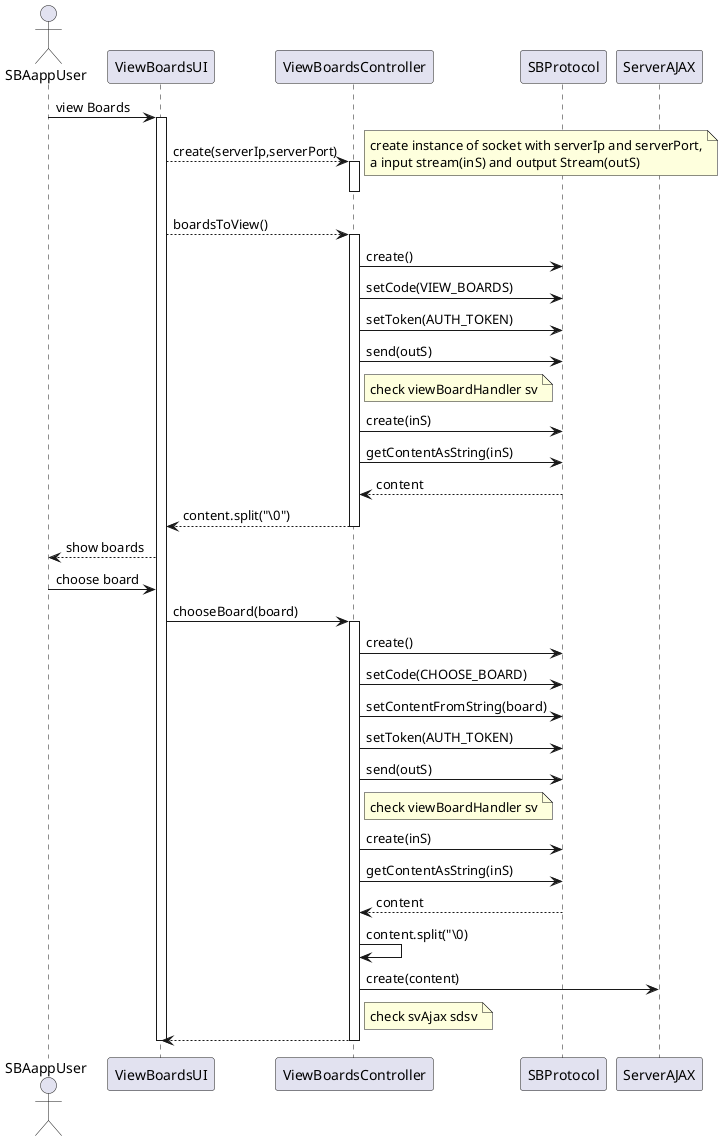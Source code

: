 @startuml
actor SBAappUser as user
participant ViewBoardsUI as ui
participant ViewBoardsController as ctrl
participant SBProtocol as protocol
participant ServerAJAX as svAJAX


user -> ui : view Boards
activate ui
    ui --> ctrl : create(serverIp,serverPort)
        note right : create instance of socket with serverIp and serverPort,\na input stream(inS) and output Stream(outS)

    activate ctrl
    deactivate ctrl

    ui --> ctrl : boardsToView()
    activate ctrl
        ctrl -> protocol : create()
        ctrl -> protocol : setCode(VIEW_BOARDS)
        ctrl -> protocol : setToken(AUTH_TOKEN)
        ctrl -> protocol : send(outS)
        note right of ctrl :  check viewBoardHandler sv
        ctrl -> protocol : create(inS)
        ctrl -> protocol : getContentAsString(inS)
        ctrl <-- protocol : content
        ctrl --> ui : content.split("\0")

    deactivate ctrl
    ui --> user : show boards
    user -> ui : choose board
    ui -> ctrl : chooseBoard(board)
    activate ctrl
            ctrl -> protocol : create()
            ctrl -> protocol : setCode(CHOOSE_BOARD)
            ctrl -> protocol : setContentFromString(board)
            ctrl -> protocol : setToken(AUTH_TOKEN)
            ctrl -> protocol : send(outS)
            note right of ctrl :  check viewBoardHandler sv
            ctrl -> protocol : create(inS)
            ctrl -> protocol : getContentAsString(inS)
            ctrl <-- protocol : content
            ctrl -> ctrl : content.split("\0)
            ctrl -> svAJAX : create(content)
            note right of ctrl :check svAjax sdsv
            ctrl --> ui :
    deactivate ctrl
deactivate ui

@enduml


